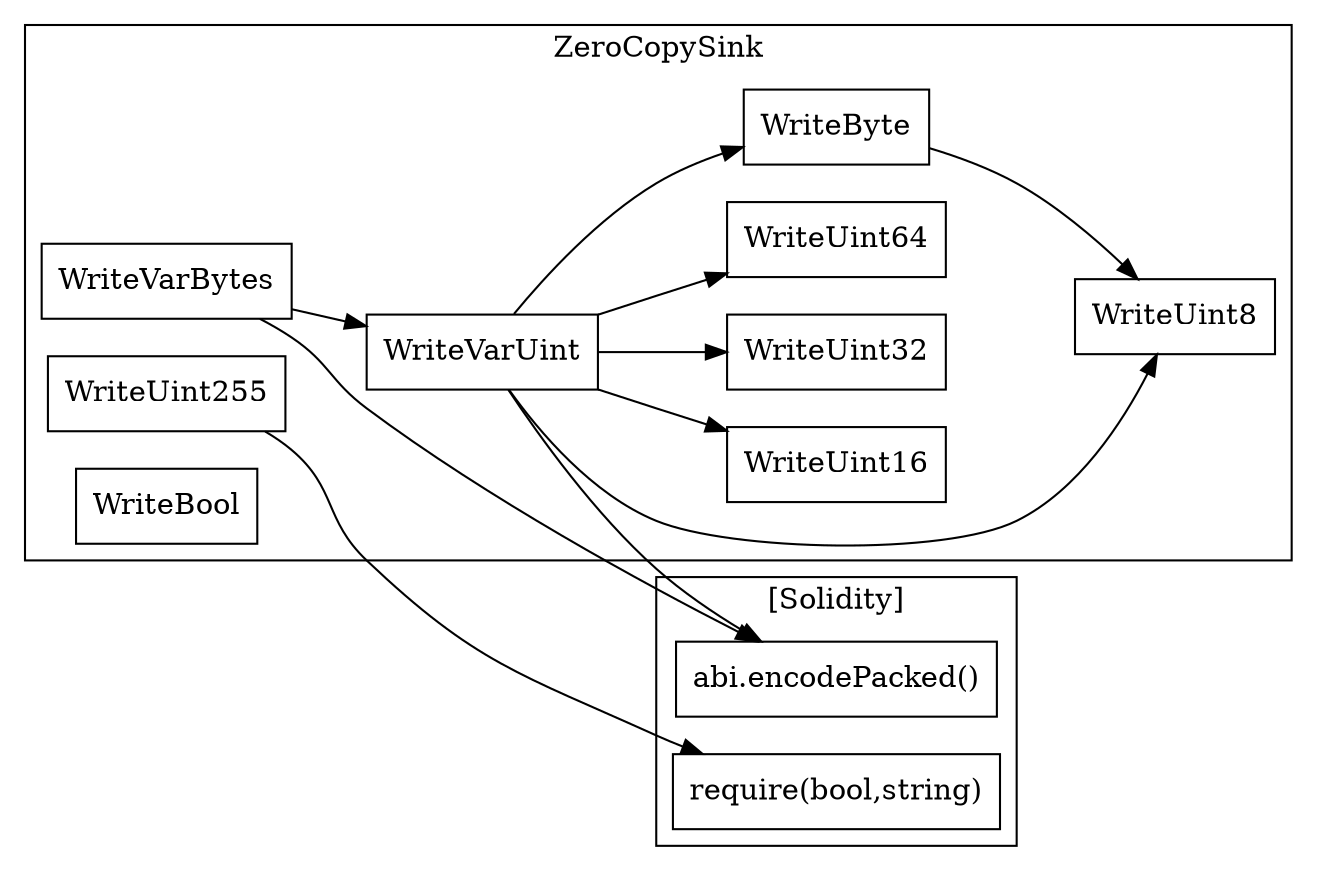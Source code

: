 strict digraph {
rankdir="LR"
node [shape=box]
subgraph cluster_2059_ZeroCopySink {
label = "ZeroCopySink"
"2059_WriteUint8" [label="WriteUint8"]
"2059_WriteUint16" [label="WriteUint16"]
"2059_WriteVarBytes" [label="WriteVarBytes"]
"2059_WriteUint255" [label="WriteUint255"]
"2059_WriteUint32" [label="WriteUint32"]
"2059_WriteBool" [label="WriteBool"]
"2059_WriteUint64" [label="WriteUint64"]
"2059_WriteByte" [label="WriteByte"]
"2059_WriteVarUint" [label="WriteVarUint"]
"2059_WriteVarUint" -> "2059_WriteByte"
"2059_WriteVarUint" -> "2059_WriteUint8"
"2059_WriteVarUint" -> "2059_WriteUint32"
"2059_WriteVarUint" -> "2059_WriteUint64"
"2059_WriteVarUint" -> "2059_WriteUint16"
"2059_WriteByte" -> "2059_WriteUint8"
"2059_WriteVarBytes" -> "2059_WriteVarUint"
}subgraph cluster_solidity {
label = "[Solidity]"
"abi.encodePacked()" 
"require(bool,string)" 
"2059_WriteVarUint" -> "abi.encodePacked()"
"2059_WriteVarBytes" -> "abi.encodePacked()"
"2059_WriteUint255" -> "require(bool,string)"
}
}